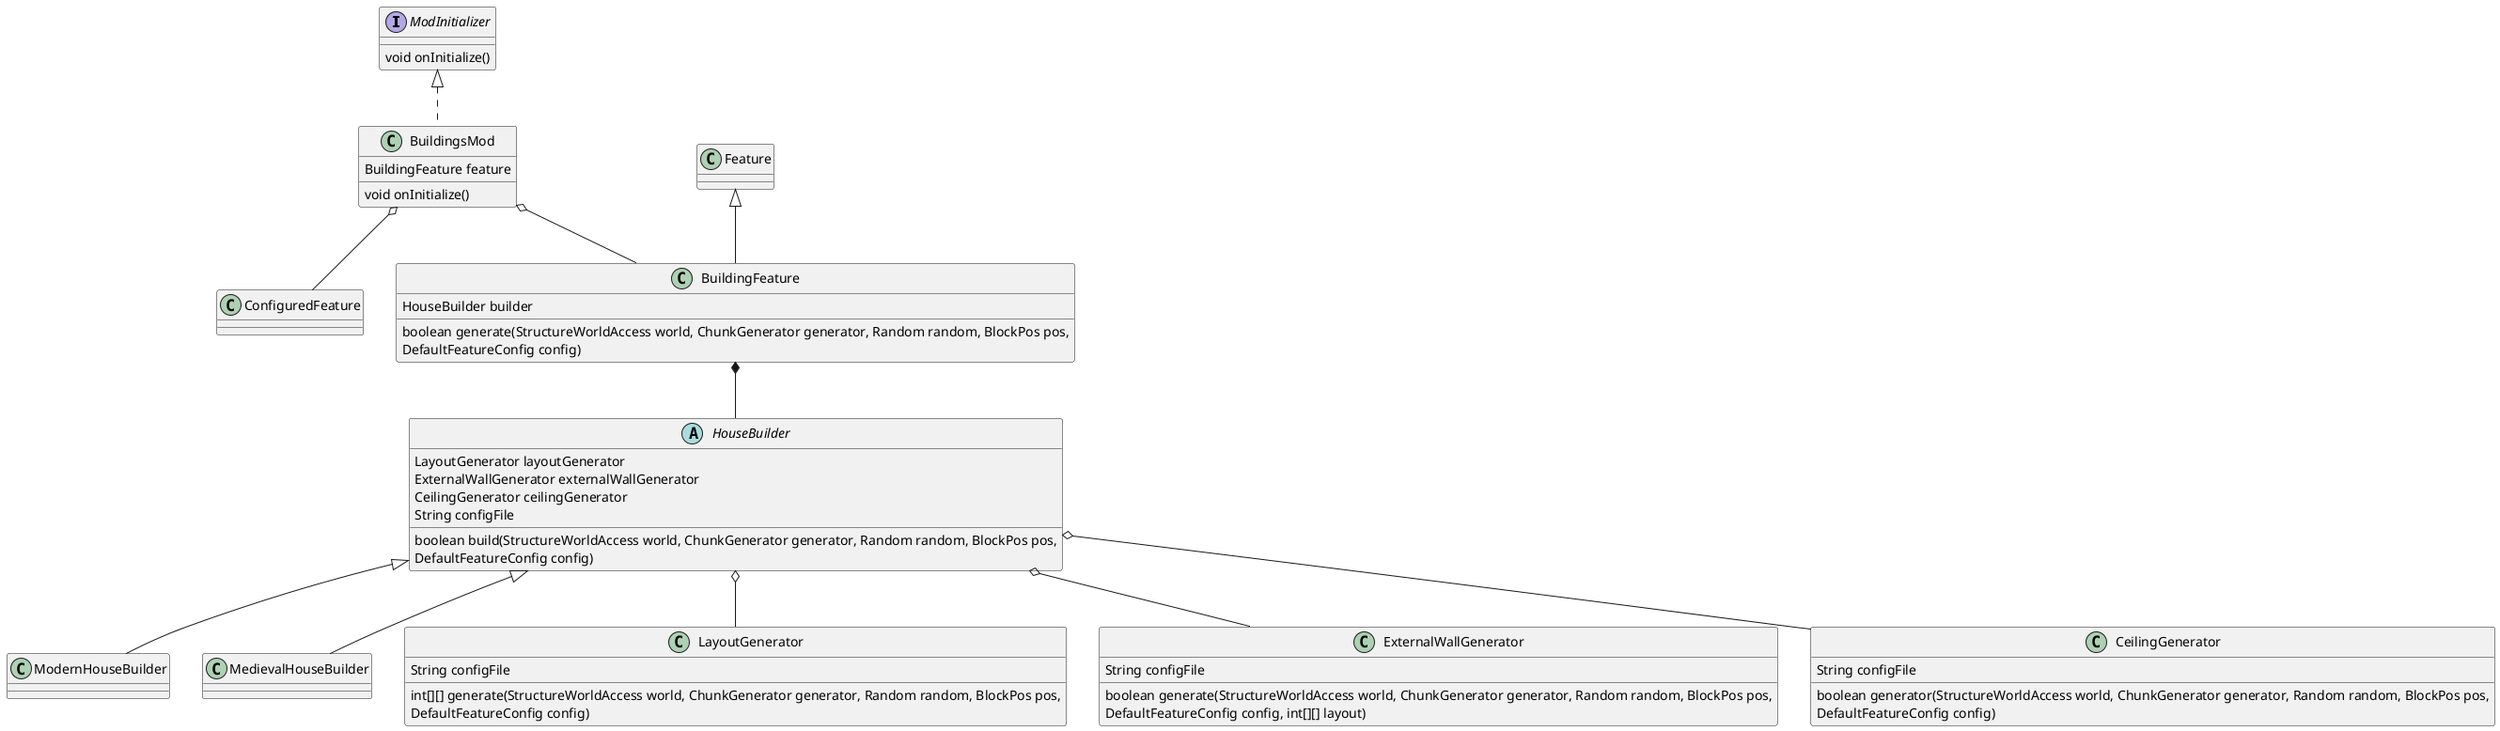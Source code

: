 @startuml
'https://plantuml.com/class-diagram

interface ModInitializer {
    void onInitialize()
}

class Feature

class ConfiguredFeature

class BuildingFeature {
    HouseBuilder builder
    boolean generate(StructureWorldAccess world, ChunkGenerator generator, Random random, BlockPos pos,
                                DefaultFeatureConfig config)
}

class BuildingsMod {
    BuildingFeature feature
    void onInitialize()
}

abstract class HouseBuilder {
    LayoutGenerator layoutGenerator
    ExternalWallGenerator externalWallGenerator
    CeilingGenerator ceilingGenerator
    String configFile

    boolean build(StructureWorldAccess world, ChunkGenerator generator, Random random, BlockPos pos,
                                                  DefaultFeatureConfig config)
}

class ModernHouseBuilder {
}

class MedievalHouseBuilder {
}

class LayoutGenerator {
    String configFile

    int[][] generate(StructureWorldAccess world, ChunkGenerator generator, Random random, BlockPos pos,
                                                               DefaultFeatureConfig config)
}

class ExternalWallGenerator{
    String configFile
    boolean generate(StructureWorldAccess world, ChunkGenerator generator, Random random, BlockPos pos,
                                                                       DefaultFeatureConfig config, int[][] layout)
}

class CeilingGenerator{
    String configFile
    boolean generator(StructureWorldAccess world, ChunkGenerator generator, Random random, BlockPos pos,
                                                                        DefaultFeatureConfig config)
}

ModInitializer <|.. BuildingsMod
Feature <|-- BuildingFeature
BuildingsMod o-- BuildingFeature
BuildingsMod o-- ConfiguredFeature
BuildingFeature *-- HouseBuilder

HouseBuilder <|-- ModernHouseBuilder
HouseBuilder <|-- MedievalHouseBuilder

HouseBuilder o-- LayoutGenerator
HouseBuilder o-- ExternalWallGenerator
HouseBuilder o-- CeilingGenerator

@enduml